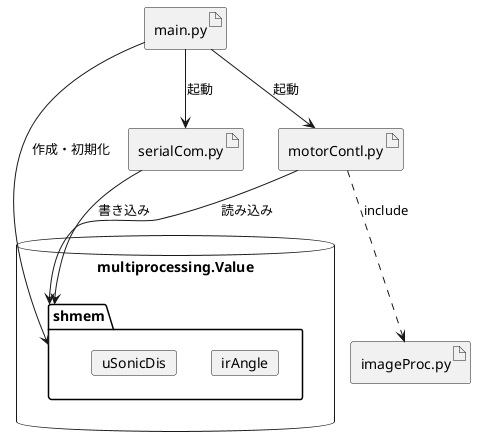 @startuml FC-TRONTO_raspi

artifact main.py
artifact serialCom.py
artifact imageProc.py
artifact motorContl.py
database "multiprocessing.Value" {
  folder "shmem" {
    card irAngle
    card uSonicDis
  }
}

main.py --> serialCom.py : 起動
main.py --> motorContl.py : 起動
motorContl.py ..> imageProc.py : include
main.py --> shmem : 作成・初期化
serialCom.py --> shmem : 書き込み
motorContl.py --> shmem : 読み込み

@enduml